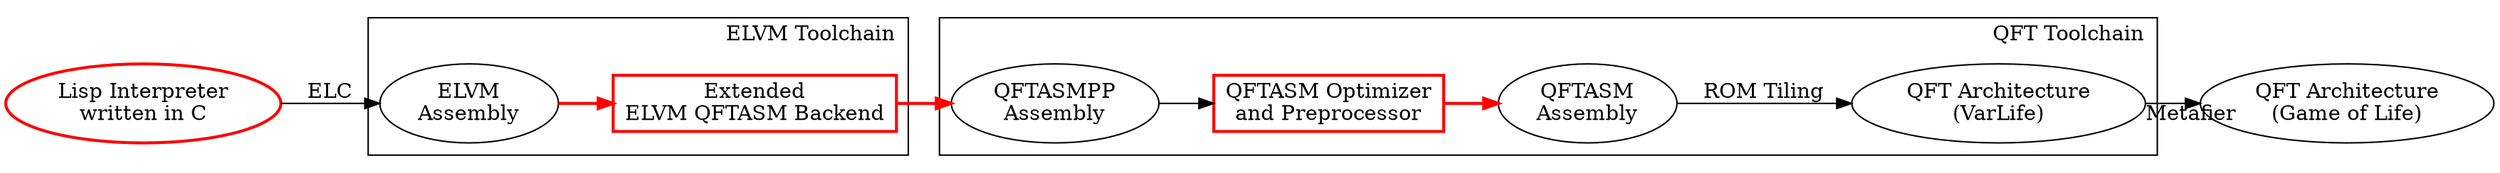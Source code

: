 digraph G {
    rankdir="LR"

    C [label="Lisp Interpreter\nwritten in C" color="red" penwidth=2]

    C->eli [label="ELC"]

    subgraph cluster_0 {
        label = "ELVM Toolchain"
        labeljust = "r"
        
        eli [label="ELVM\nAssembly"]

        elvmqftasm [label="Extended\nELVM QFTASM Backend" shape="rect" color="red" penwidth=2]
        eli->elvmqftasm [color="red" penwidth=2]
    } [label="ELVM"]

    subgraph cluster_1 {
        label = "QFT Toolchain"
        labeljust = "r"
        lheight = "10.0"
  
        QFTASMPP [label="QFTASMPP\nAssembly"]
        elvmqftasm->QFTASMPP [color="red" penwidth=2]

        QFTASMPPopt [label="QFTASM Optimizer\nand Preprocessor" shape="rect" color="red" penwidth=2]
        QFTASMPP->QFTASMPPopt

        QFTASM [label="QFTASM\nAssembly"]
        QFTASMPPopt->QFTASM [color="red" penwidth=2]


        QFTex [label="QFT Architecture\n(VarLife)"]
        QFTASM -> QFTex [label="ROM Tiling"]
    }
    QFTgol [label="QFT Architecture\n(Game of Life)"]
    QFTex -> QFTgol [taillabel="Metafier"]

}